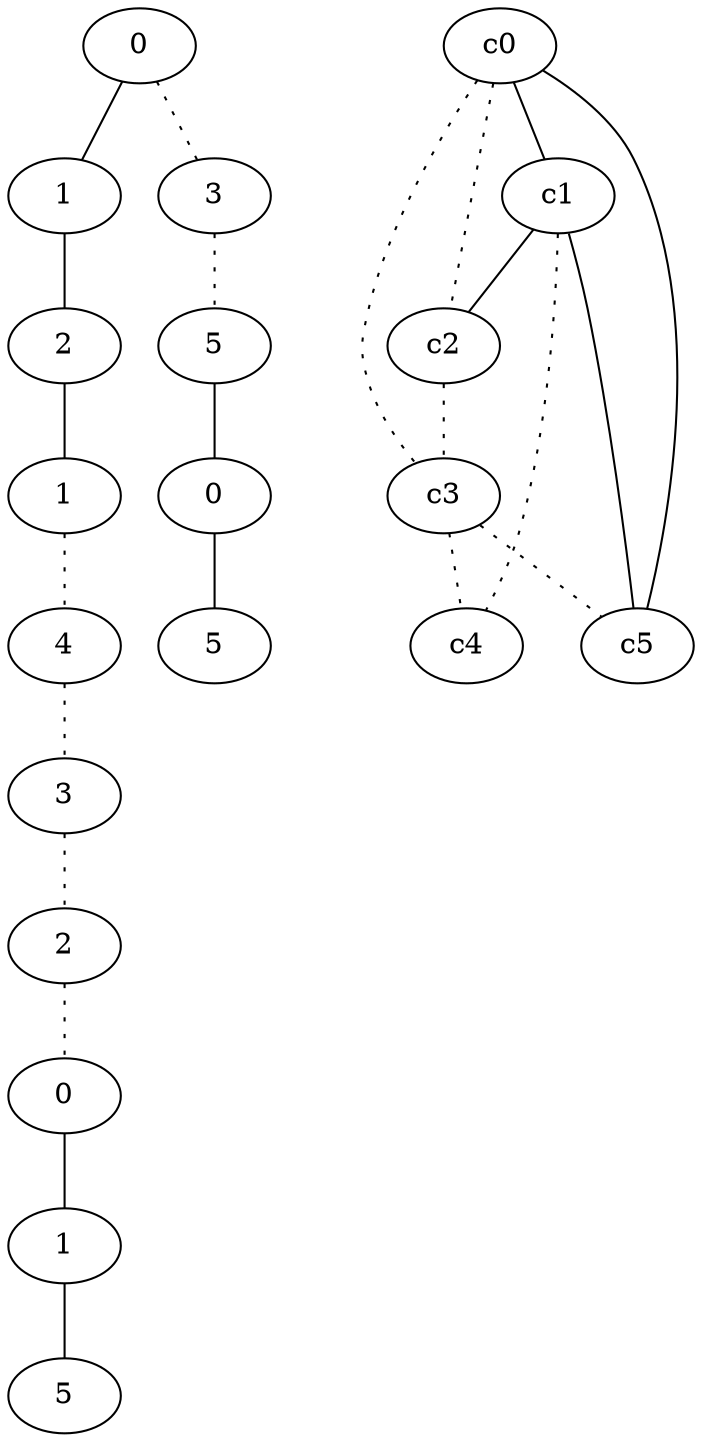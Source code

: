 graph {
a0[label=0];
a1[label=1];
a2[label=2];
a3[label=1];
a4[label=4];
a5[label=3];
a6[label=2];
a7[label=0];
a8[label=1];
a9[label=5];
a10[label=3];
a11[label=5];
a12[label=0];
a13[label=5];
a0 -- a1;
a0 -- a10 [style=dotted];
a1 -- a2;
a2 -- a3;
a3 -- a4 [style=dotted];
a4 -- a5 [style=dotted];
a5 -- a6 [style=dotted];
a6 -- a7 [style=dotted];
a7 -- a8;
a8 -- a9;
a10 -- a11 [style=dotted];
a11 -- a12;
a12 -- a13;
c0 -- c1;
c0 -- c2 [style=dotted];
c0 -- c3 [style=dotted];
c0 -- c5;
c1 -- c2;
c1 -- c4 [style=dotted];
c1 -- c5;
c2 -- c3 [style=dotted];
c3 -- c4 [style=dotted];
c3 -- c5 [style=dotted];
}

